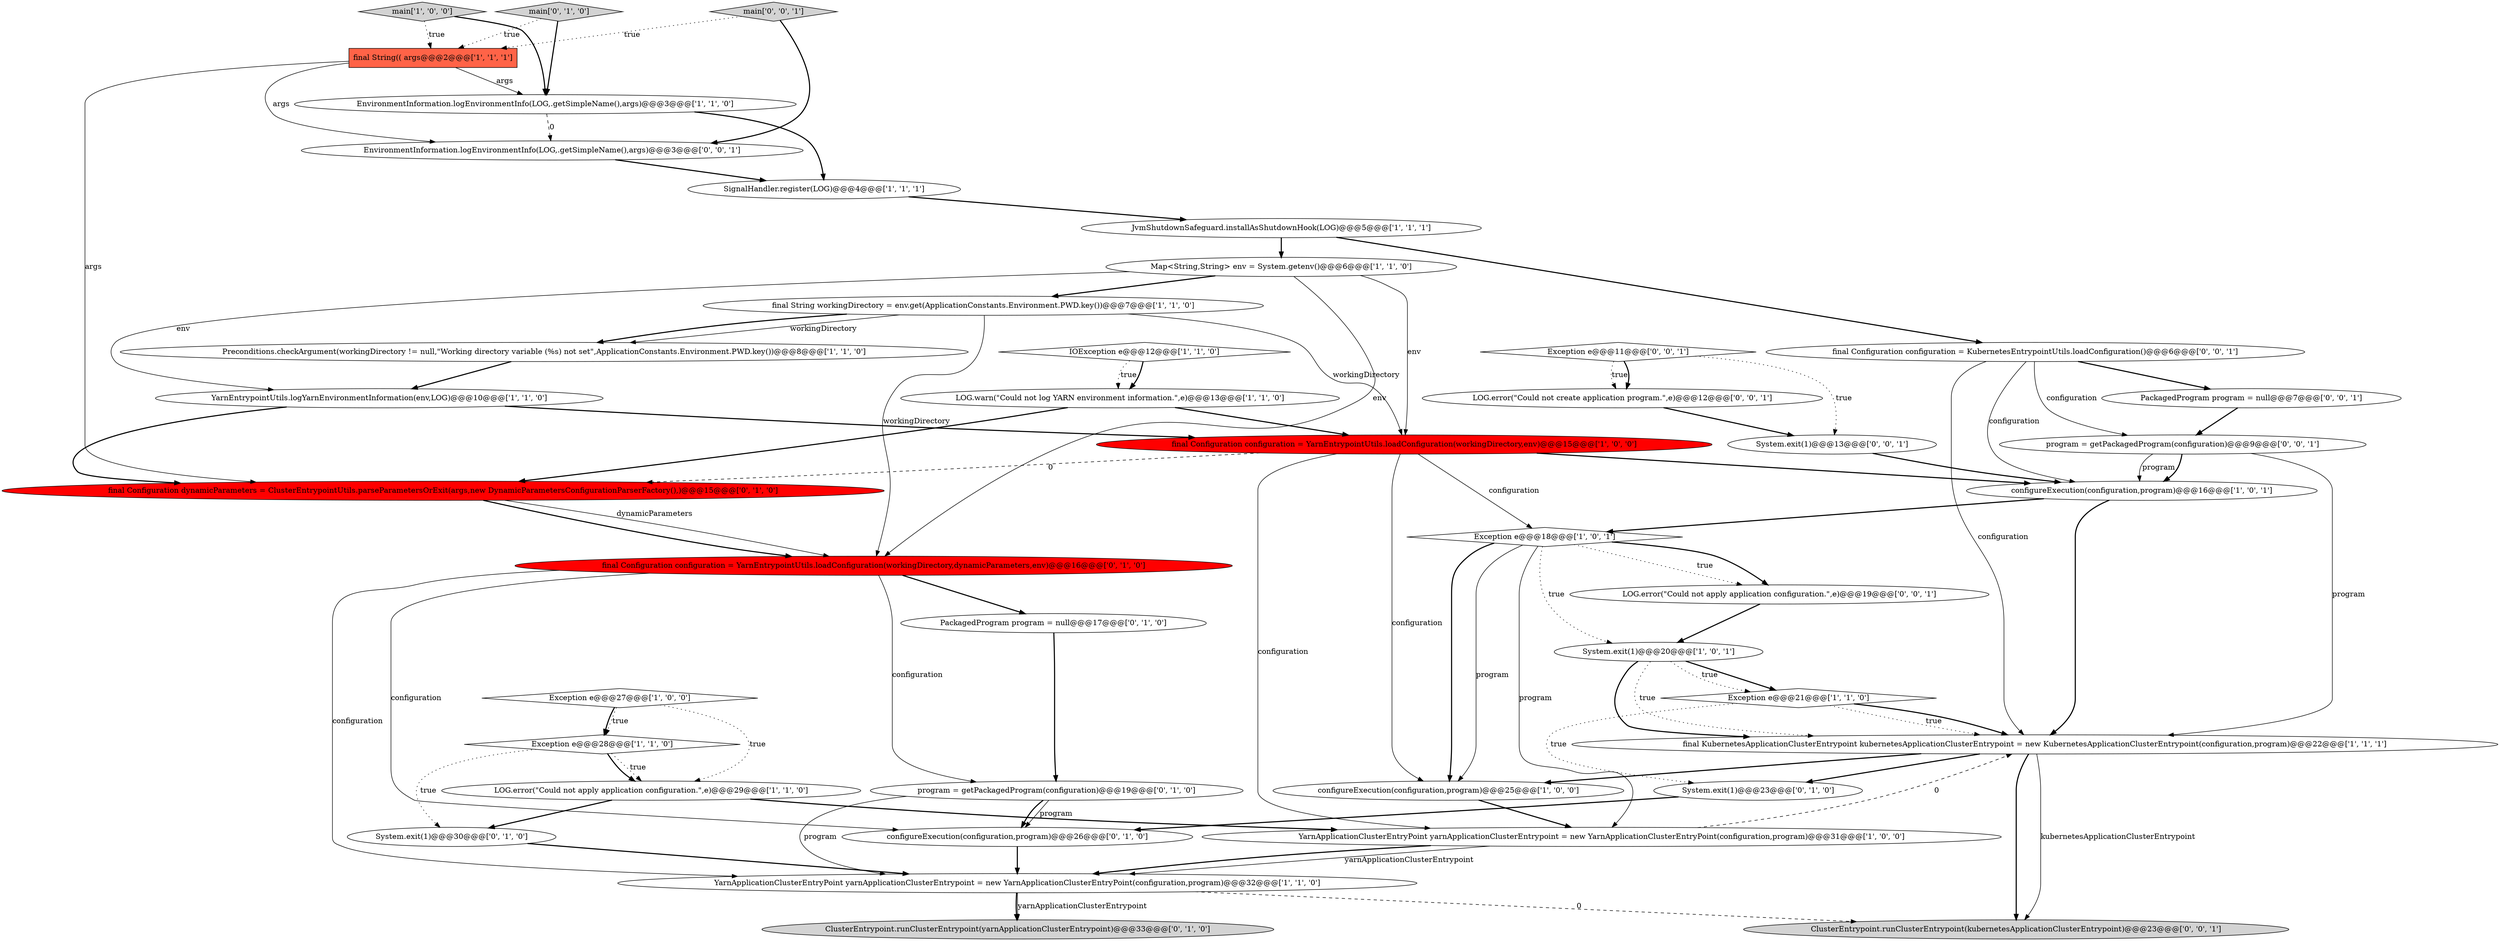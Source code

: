 digraph {
3 [style = filled, label = "Exception e@@@21@@@['1', '1', '0']", fillcolor = white, shape = diamond image = "AAA0AAABBB1BBB"];
26 [style = filled, label = "final Configuration configuration = YarnEntrypointUtils.loadConfiguration(workingDirectory,dynamicParameters,env)@@@16@@@['0', '1', '0']", fillcolor = red, shape = ellipse image = "AAA1AAABBB2BBB"];
17 [style = filled, label = "EnvironmentInformation.logEnvironmentInfo(LOG,.getSimpleName(),args)@@@3@@@['1', '1', '0']", fillcolor = white, shape = ellipse image = "AAA0AAABBB1BBB"];
20 [style = filled, label = "YarnEntrypointUtils.logYarnEnvironmentInformation(env,LOG)@@@10@@@['1', '1', '0']", fillcolor = white, shape = ellipse image = "AAA0AAABBB1BBB"];
4 [style = filled, label = "YarnApplicationClusterEntryPoint yarnApplicationClusterEntrypoint = new YarnApplicationClusterEntryPoint(configuration,program)@@@32@@@['1', '1', '0']", fillcolor = white, shape = ellipse image = "AAA0AAABBB1BBB"];
37 [style = filled, label = "EnvironmentInformation.logEnvironmentInfo(LOG,.getSimpleName(),args)@@@3@@@['0', '0', '1']", fillcolor = white, shape = ellipse image = "AAA0AAABBB3BBB"];
2 [style = filled, label = "configureExecution(configuration,program)@@@16@@@['1', '0', '1']", fillcolor = white, shape = ellipse image = "AAA0AAABBB1BBB"];
30 [style = filled, label = "System.exit(1)@@@30@@@['0', '1', '0']", fillcolor = white, shape = ellipse image = "AAA0AAABBB2BBB"];
38 [style = filled, label = "System.exit(1)@@@13@@@['0', '0', '1']", fillcolor = white, shape = ellipse image = "AAA0AAABBB3BBB"];
10 [style = filled, label = "SignalHandler.register(LOG)@@@4@@@['1', '1', '1']", fillcolor = white, shape = ellipse image = "AAA0AAABBB1BBB"];
33 [style = filled, label = "final Configuration configuration = KubernetesEntrypointUtils.loadConfiguration()@@@6@@@['0', '0', '1']", fillcolor = white, shape = ellipse image = "AAA0AAABBB3BBB"];
0 [style = filled, label = "Map<String,String> env = System.getenv()@@@6@@@['1', '1', '0']", fillcolor = white, shape = ellipse image = "AAA0AAABBB1BBB"];
9 [style = filled, label = "LOG.error(\"Could not apply application configuration.\",e)@@@29@@@['1', '1', '0']", fillcolor = white, shape = ellipse image = "AAA0AAABBB1BBB"];
1 [style = filled, label = "IOException e@@@12@@@['1', '1', '0']", fillcolor = white, shape = diamond image = "AAA0AAABBB1BBB"];
15 [style = filled, label = "JvmShutdownSafeguard.installAsShutdownHook(LOG)@@@5@@@['1', '1', '1']", fillcolor = white, shape = ellipse image = "AAA0AAABBB1BBB"];
24 [style = filled, label = "PackagedProgram program = null@@@17@@@['0', '1', '0']", fillcolor = white, shape = ellipse image = "AAA0AAABBB2BBB"];
35 [style = filled, label = "LOG.error(\"Could not create application program.\",e)@@@12@@@['0', '0', '1']", fillcolor = white, shape = ellipse image = "AAA0AAABBB3BBB"];
29 [style = filled, label = "System.exit(1)@@@23@@@['0', '1', '0']", fillcolor = white, shape = ellipse image = "AAA0AAABBB2BBB"];
40 [style = filled, label = "Exception e@@@11@@@['0', '0', '1']", fillcolor = white, shape = diamond image = "AAA0AAABBB3BBB"];
23 [style = filled, label = "program = getPackagedProgram(configuration)@@@19@@@['0', '1', '0']", fillcolor = white, shape = ellipse image = "AAA0AAABBB2BBB"];
13 [style = filled, label = "final KubernetesApplicationClusterEntrypoint kubernetesApplicationClusterEntrypoint = new KubernetesApplicationClusterEntrypoint(configuration,program)@@@22@@@['1', '1', '1']", fillcolor = white, shape = ellipse image = "AAA0AAABBB1BBB"];
27 [style = filled, label = "final Configuration dynamicParameters = ClusterEntrypointUtils.parseParametersOrExit(args,new DynamicParametersConfigurationParserFactory(),)@@@15@@@['0', '1', '0']", fillcolor = red, shape = ellipse image = "AAA1AAABBB2BBB"];
32 [style = filled, label = "main['0', '0', '1']", fillcolor = lightgray, shape = diamond image = "AAA0AAABBB3BBB"];
22 [style = filled, label = "final String(( args@@@2@@@['1', '1', '1']", fillcolor = tomato, shape = box image = "AAA0AAABBB1BBB"];
19 [style = filled, label = "final String workingDirectory = env.get(ApplicationConstants.Environment.PWD.key())@@@7@@@['1', '1', '0']", fillcolor = white, shape = ellipse image = "AAA0AAABBB1BBB"];
39 [style = filled, label = "LOG.error(\"Could not apply application configuration.\",e)@@@19@@@['0', '0', '1']", fillcolor = white, shape = ellipse image = "AAA0AAABBB3BBB"];
28 [style = filled, label = "main['0', '1', '0']", fillcolor = lightgray, shape = diamond image = "AAA0AAABBB2BBB"];
14 [style = filled, label = "YarnApplicationClusterEntryPoint yarnApplicationClusterEntrypoint = new YarnApplicationClusterEntryPoint(configuration,program)@@@31@@@['1', '0', '0']", fillcolor = white, shape = ellipse image = "AAA0AAABBB1BBB"];
31 [style = filled, label = "configureExecution(configuration,program)@@@26@@@['0', '1', '0']", fillcolor = white, shape = ellipse image = "AAA0AAABBB2BBB"];
36 [style = filled, label = "program = getPackagedProgram(configuration)@@@9@@@['0', '0', '1']", fillcolor = white, shape = ellipse image = "AAA0AAABBB3BBB"];
16 [style = filled, label = "Exception e@@@28@@@['1', '1', '0']", fillcolor = white, shape = diamond image = "AAA0AAABBB1BBB"];
18 [style = filled, label = "Preconditions.checkArgument(workingDirectory != null,\"Working directory variable (%s) not set\",ApplicationConstants.Environment.PWD.key())@@@8@@@['1', '1', '0']", fillcolor = white, shape = ellipse image = "AAA0AAABBB1BBB"];
6 [style = filled, label = "final Configuration configuration = YarnEntrypointUtils.loadConfiguration(workingDirectory,env)@@@15@@@['1', '0', '0']", fillcolor = red, shape = ellipse image = "AAA1AAABBB1BBB"];
12 [style = filled, label = "Exception e@@@27@@@['1', '0', '0']", fillcolor = white, shape = diamond image = "AAA0AAABBB1BBB"];
5 [style = filled, label = "configureExecution(configuration,program)@@@25@@@['1', '0', '0']", fillcolor = white, shape = ellipse image = "AAA0AAABBB1BBB"];
21 [style = filled, label = "main['1', '0', '0']", fillcolor = lightgray, shape = diamond image = "AAA0AAABBB1BBB"];
25 [style = filled, label = "ClusterEntrypoint.runClusterEntrypoint(yarnApplicationClusterEntrypoint)@@@33@@@['0', '1', '0']", fillcolor = lightgray, shape = ellipse image = "AAA0AAABBB2BBB"];
7 [style = filled, label = "Exception e@@@18@@@['1', '0', '1']", fillcolor = white, shape = diamond image = "AAA0AAABBB1BBB"];
41 [style = filled, label = "PackagedProgram program = null@@@7@@@['0', '0', '1']", fillcolor = white, shape = ellipse image = "AAA0AAABBB3BBB"];
34 [style = filled, label = "ClusterEntrypoint.runClusterEntrypoint(kubernetesApplicationClusterEntrypoint)@@@23@@@['0', '0', '1']", fillcolor = lightgray, shape = ellipse image = "AAA0AAABBB3BBB"];
8 [style = filled, label = "LOG.warn(\"Could not log YARN environment information.\",e)@@@13@@@['1', '1', '0']", fillcolor = white, shape = ellipse image = "AAA0AAABBB1BBB"];
11 [style = filled, label = "System.exit(1)@@@20@@@['1', '0', '1']", fillcolor = white, shape = ellipse image = "AAA0AAABBB1BBB"];
16->9 [style = dotted, label="true"];
32->37 [style = bold, label=""];
0->6 [style = solid, label="env"];
4->25 [style = bold, label=""];
23->31 [style = solid, label="program"];
22->17 [style = solid, label="args"];
8->6 [style = bold, label=""];
7->39 [style = dotted, label="true"];
36->2 [style = solid, label="program"];
20->27 [style = bold, label=""];
4->25 [style = solid, label="yarnApplicationClusterEntrypoint"];
33->2 [style = solid, label="configuration"];
36->2 [style = bold, label=""];
15->0 [style = bold, label=""];
11->13 [style = bold, label=""];
9->14 [style = bold, label=""];
35->38 [style = bold, label=""];
8->27 [style = bold, label=""];
16->9 [style = bold, label=""];
13->34 [style = bold, label=""];
19->18 [style = bold, label=""];
3->29 [style = dotted, label="true"];
19->26 [style = solid, label="workingDirectory"];
0->19 [style = bold, label=""];
13->34 [style = solid, label="kubernetesApplicationClusterEntrypoint"];
19->6 [style = solid, label="workingDirectory"];
31->4 [style = bold, label=""];
33->41 [style = bold, label=""];
21->22 [style = dotted, label="true"];
11->13 [style = dotted, label="true"];
26->24 [style = bold, label=""];
40->35 [style = dotted, label="true"];
38->2 [style = bold, label=""];
6->2 [style = bold, label=""];
18->20 [style = bold, label=""];
7->5 [style = bold, label=""];
14->4 [style = solid, label="yarnApplicationClusterEntrypoint"];
0->26 [style = solid, label="env"];
6->27 [style = dashed, label="0"];
6->14 [style = solid, label="configuration"];
4->34 [style = dashed, label="0"];
1->8 [style = dotted, label="true"];
13->5 [style = bold, label=""];
7->5 [style = solid, label="program"];
15->33 [style = bold, label=""];
14->4 [style = bold, label=""];
27->26 [style = bold, label=""];
23->31 [style = bold, label=""];
17->10 [style = bold, label=""];
1->8 [style = bold, label=""];
40->35 [style = bold, label=""];
6->5 [style = solid, label="configuration"];
37->10 [style = bold, label=""];
33->36 [style = solid, label="configuration"];
0->20 [style = solid, label="env"];
40->38 [style = dotted, label="true"];
14->13 [style = dashed, label="0"];
27->26 [style = solid, label="dynamicParameters"];
41->36 [style = bold, label=""];
7->11 [style = dotted, label="true"];
11->3 [style = bold, label=""];
7->39 [style = bold, label=""];
22->27 [style = solid, label="args"];
7->14 [style = solid, label="program"];
28->22 [style = dotted, label="true"];
36->13 [style = solid, label="program"];
28->17 [style = bold, label=""];
26->4 [style = solid, label="configuration"];
11->3 [style = dotted, label="true"];
3->13 [style = dotted, label="true"];
24->23 [style = bold, label=""];
32->22 [style = dotted, label="true"];
19->18 [style = solid, label="workingDirectory"];
26->31 [style = solid, label="configuration"];
10->15 [style = bold, label=""];
33->13 [style = solid, label="configuration"];
16->30 [style = dotted, label="true"];
29->31 [style = bold, label=""];
9->30 [style = bold, label=""];
12->16 [style = bold, label=""];
20->6 [style = bold, label=""];
5->14 [style = bold, label=""];
39->11 [style = bold, label=""];
26->23 [style = solid, label="configuration"];
2->13 [style = bold, label=""];
23->4 [style = solid, label="program"];
13->29 [style = bold, label=""];
6->7 [style = solid, label="configuration"];
12->16 [style = dotted, label="true"];
30->4 [style = bold, label=""];
3->13 [style = bold, label=""];
17->37 [style = dashed, label="0"];
2->7 [style = bold, label=""];
21->17 [style = bold, label=""];
22->37 [style = solid, label="args"];
12->9 [style = dotted, label="true"];
}
